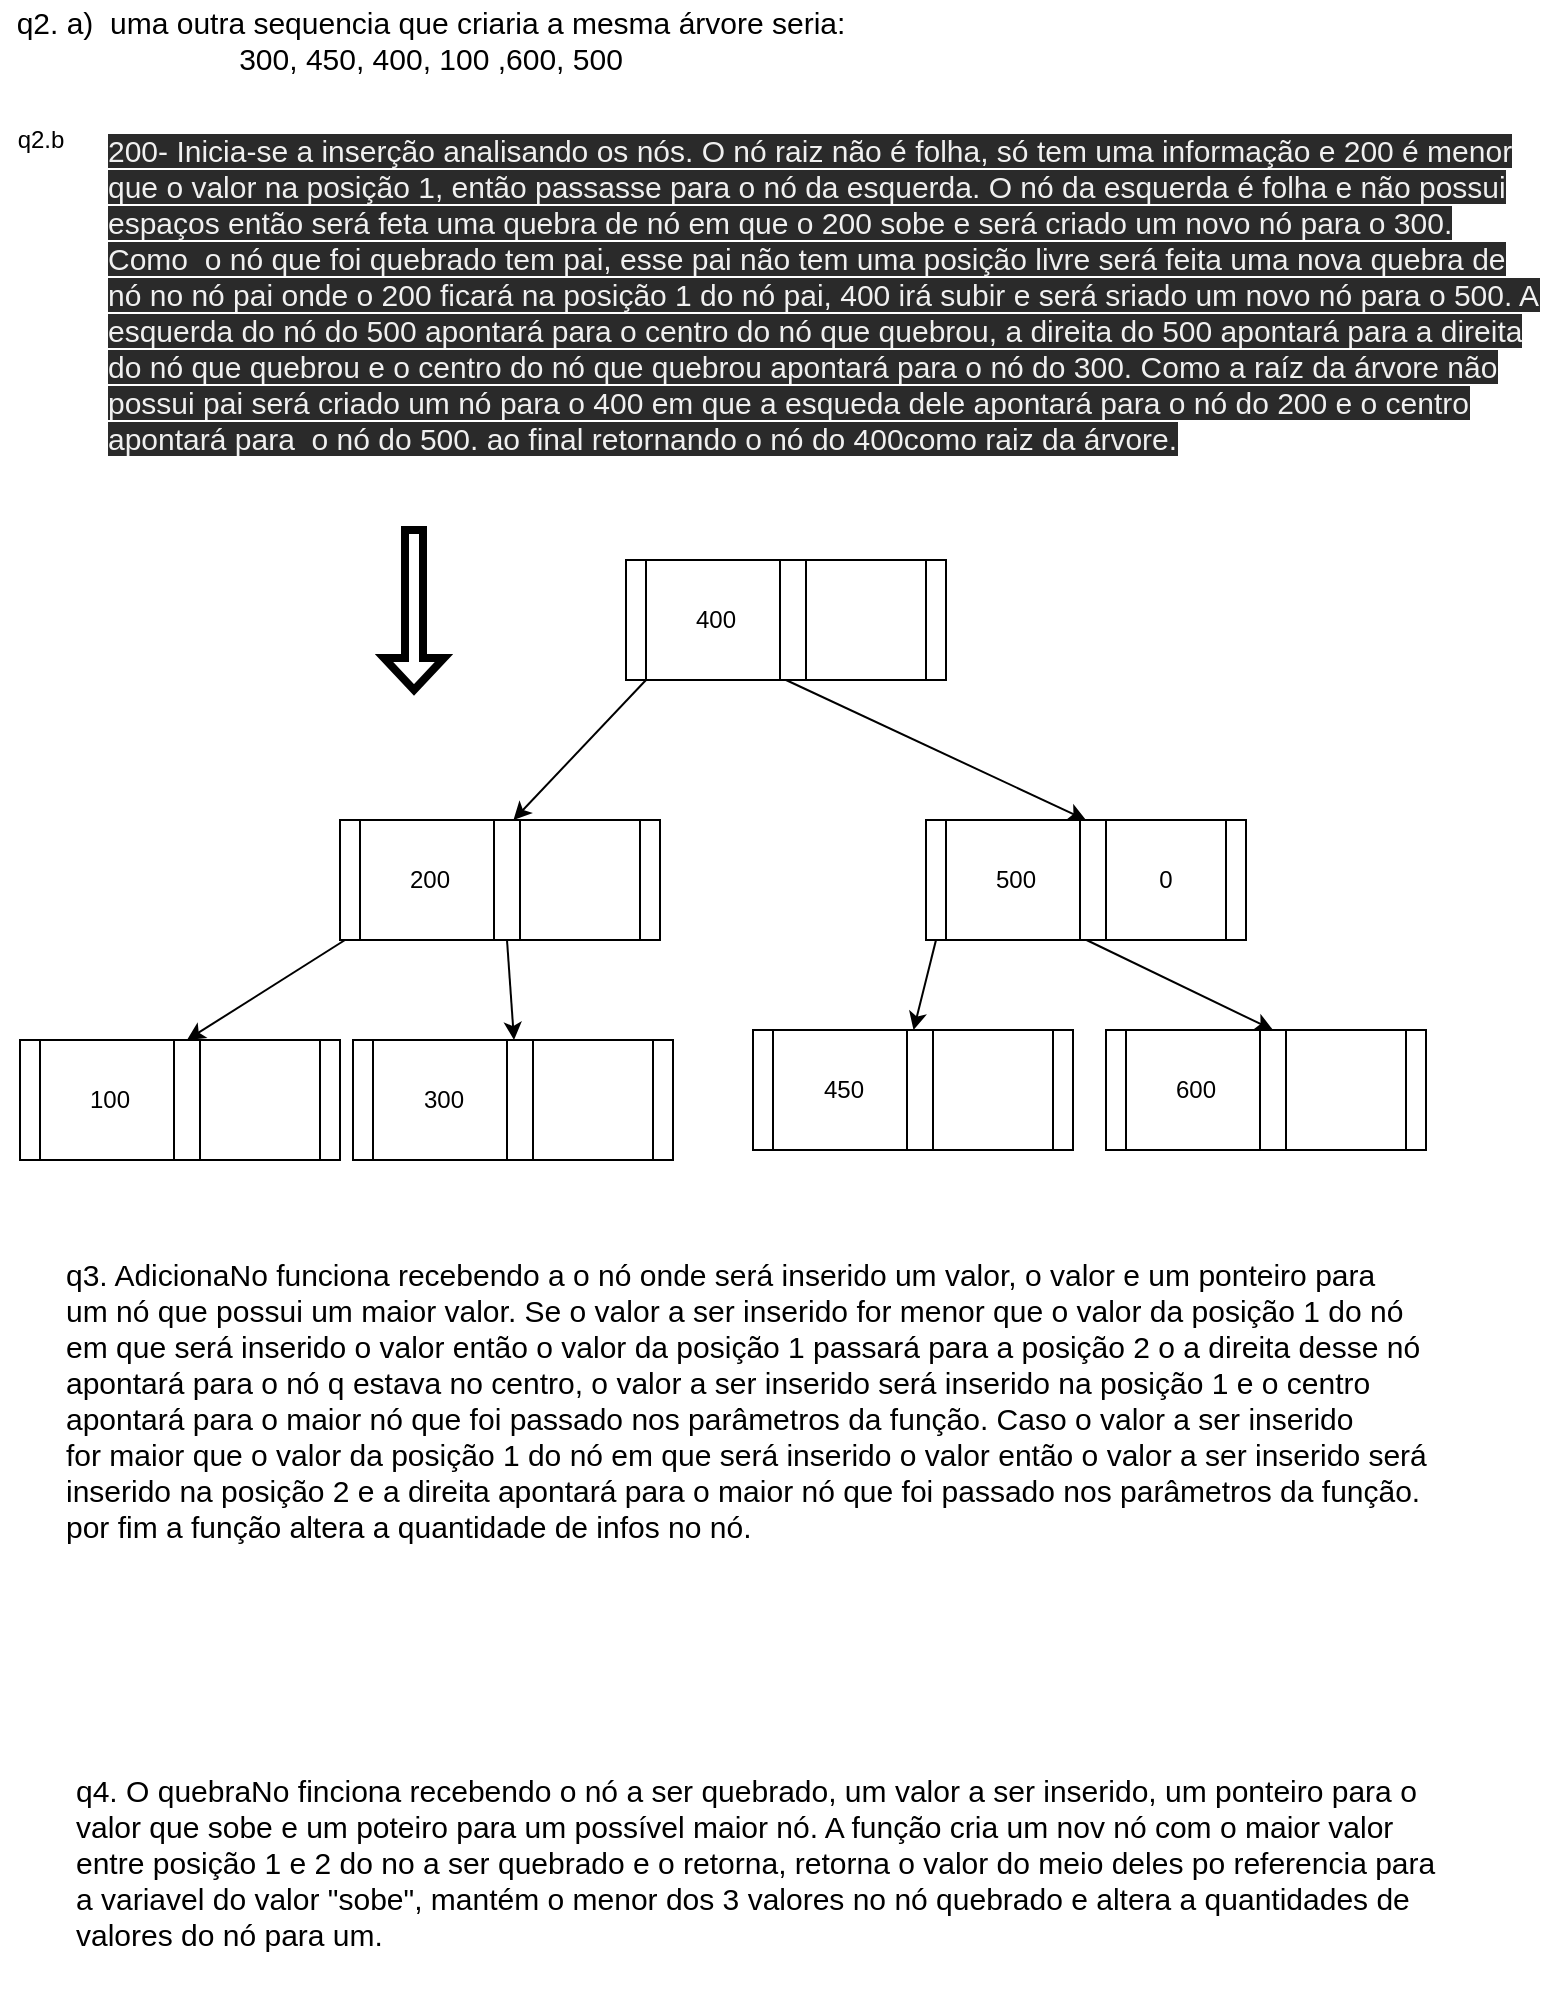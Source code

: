 <mxfile>
    <diagram id="c4PXNjdJ_EdufAUcBvCQ" name="Página-1">
        <mxGraphModel dx="233" dy="946" grid="1" gridSize="10" guides="1" tooltips="1" connect="1" arrows="1" fold="1" page="1" pageScale="1" pageWidth="827" pageHeight="1169" math="0" shadow="0">
            <root>
                <mxCell id="0"/>
                <mxCell id="1" parent="0"/>
                <mxCell id="2" value="" style="edgeStyle=none;html=1;" parent="1" source="3" target="5" edge="1">
                    <mxGeometry relative="1" as="geometry"/>
                </mxCell>
                <mxCell id="3" value="300" style="rounded=0;whiteSpace=wrap;html=1;" parent="1" vertex="1">
                    <mxGeometry x="1036.5" y="540" width="70" height="60" as="geometry"/>
                </mxCell>
                <mxCell id="4" value="" style="rounded=0;whiteSpace=wrap;html=1;" parent="1" vertex="1">
                    <mxGeometry x="1103.5" y="540" width="13" height="60" as="geometry"/>
                </mxCell>
                <mxCell id="5" value="" style="whiteSpace=wrap;html=1;rounded=0;" parent="1" vertex="1">
                    <mxGeometry x="1026.5" y="540" width="10" height="60" as="geometry"/>
                </mxCell>
                <mxCell id="6" value="" style="whiteSpace=wrap;html=1;" parent="1" vertex="1">
                    <mxGeometry x="1116.5" y="540" width="60" height="60" as="geometry"/>
                </mxCell>
                <mxCell id="7" value="" style="whiteSpace=wrap;html=1;" parent="1" vertex="1">
                    <mxGeometry x="1176.5" y="540" width="10" height="60" as="geometry"/>
                </mxCell>
                <mxCell id="8" value="" style="edgeStyle=none;html=1;" parent="1" source="9" target="12" edge="1">
                    <mxGeometry relative="1" as="geometry"/>
                </mxCell>
                <mxCell id="9" value="100" style="rounded=0;whiteSpace=wrap;html=1;" parent="1" vertex="1">
                    <mxGeometry x="870" y="540" width="70" height="60" as="geometry"/>
                </mxCell>
                <mxCell id="10" value="" style="edgeStyle=none;html=1;" parent="1" source="11" target="14" edge="1">
                    <mxGeometry relative="1" as="geometry"/>
                </mxCell>
                <mxCell id="11" value="" style="rounded=0;whiteSpace=wrap;html=1;" parent="1" vertex="1">
                    <mxGeometry x="937" y="540" width="13" height="60" as="geometry"/>
                </mxCell>
                <mxCell id="12" value="" style="whiteSpace=wrap;html=1;rounded=0;" parent="1" vertex="1">
                    <mxGeometry x="860" y="540" width="10" height="60" as="geometry"/>
                </mxCell>
                <mxCell id="13" value="" style="whiteSpace=wrap;html=1;" parent="1" vertex="1">
                    <mxGeometry x="950" y="540" width="60" height="60" as="geometry"/>
                </mxCell>
                <mxCell id="14" value="" style="whiteSpace=wrap;html=1;" parent="1" vertex="1">
                    <mxGeometry x="1010" y="540" width="10" height="60" as="geometry"/>
                </mxCell>
                <mxCell id="15" value="" style="edgeStyle=none;html=1;" parent="1" source="16" target="20" edge="1">
                    <mxGeometry relative="1" as="geometry"/>
                </mxCell>
                <mxCell id="16" value="200" style="rounded=0;whiteSpace=wrap;html=1;" parent="1" vertex="1">
                    <mxGeometry x="1030" y="430" width="70" height="60" as="geometry"/>
                </mxCell>
                <mxCell id="17" style="edgeStyle=none;html=1;exitX=0.5;exitY=1;exitDx=0;exitDy=0;entryX=0.5;entryY=0;entryDx=0;entryDy=0;" parent="1" source="18" edge="1">
                    <mxGeometry relative="1" as="geometry">
                        <mxPoint x="1107" y="540" as="targetPoint"/>
                    </mxGeometry>
                </mxCell>
                <mxCell id="18" value="" style="rounded=0;whiteSpace=wrap;html=1;" parent="1" vertex="1">
                    <mxGeometry x="1097" y="430" width="13" height="60" as="geometry"/>
                </mxCell>
                <mxCell id="19" style="edgeStyle=none;html=1;exitX=0.25;exitY=1;exitDx=0;exitDy=0;entryX=0.5;entryY=0;entryDx=0;entryDy=0;" parent="1" source="20" target="11" edge="1">
                    <mxGeometry relative="1" as="geometry"/>
                </mxCell>
                <mxCell id="20" value="" style="whiteSpace=wrap;html=1;rounded=0;" parent="1" vertex="1">
                    <mxGeometry x="1020" y="430" width="10" height="60" as="geometry"/>
                </mxCell>
                <mxCell id="21" value="" style="whiteSpace=wrap;html=1;" parent="1" vertex="1">
                    <mxGeometry x="1110" y="430" width="60" height="60" as="geometry"/>
                </mxCell>
                <mxCell id="22" value="" style="whiteSpace=wrap;html=1;" parent="1" vertex="1">
                    <mxGeometry x="1170" y="430" width="10" height="60" as="geometry"/>
                </mxCell>
                <mxCell id="23" value="" style="edgeStyle=none;html=1;" parent="1" source="24" target="28" edge="1">
                    <mxGeometry relative="1" as="geometry"/>
                </mxCell>
                <mxCell id="24" value="500" style="rounded=0;whiteSpace=wrap;html=1;" parent="1" vertex="1">
                    <mxGeometry x="1323" y="430" width="70" height="60" as="geometry"/>
                </mxCell>
                <mxCell id="25" style="edgeStyle=none;html=1;exitX=0.25;exitY=1;exitDx=0;exitDy=0;entryX=0.5;entryY=0;entryDx=0;entryDy=0;" parent="1" source="26" target="39" edge="1">
                    <mxGeometry relative="1" as="geometry"/>
                </mxCell>
                <mxCell id="26" value="" style="rounded=0;whiteSpace=wrap;html=1;" parent="1" vertex="1">
                    <mxGeometry x="1390" y="430" width="13" height="60" as="geometry"/>
                </mxCell>
                <mxCell id="27" style="edgeStyle=none;html=1;exitX=0.5;exitY=1;exitDx=0;exitDy=0;entryX=0.25;entryY=0;entryDx=0;entryDy=0;" parent="1" source="28" target="33" edge="1">
                    <mxGeometry relative="1" as="geometry"/>
                </mxCell>
                <mxCell id="28" value="" style="whiteSpace=wrap;html=1;rounded=0;" parent="1" vertex="1">
                    <mxGeometry x="1313" y="430" width="10" height="60" as="geometry"/>
                </mxCell>
                <mxCell id="29" value="0" style="whiteSpace=wrap;html=1;" parent="1" vertex="1">
                    <mxGeometry x="1403" y="430" width="60" height="60" as="geometry"/>
                </mxCell>
                <mxCell id="30" value="" style="whiteSpace=wrap;html=1;" parent="1" vertex="1">
                    <mxGeometry x="1463" y="430" width="10" height="60" as="geometry"/>
                </mxCell>
                <mxCell id="31" value="" style="edgeStyle=none;html=1;" parent="1" source="32" target="34" edge="1">
                    <mxGeometry relative="1" as="geometry"/>
                </mxCell>
                <mxCell id="32" value="450" style="rounded=0;whiteSpace=wrap;html=1;" parent="1" vertex="1">
                    <mxGeometry x="1236.5" y="535" width="70" height="60" as="geometry"/>
                </mxCell>
                <mxCell id="33" value="" style="rounded=0;whiteSpace=wrap;html=1;" parent="1" vertex="1">
                    <mxGeometry x="1303.5" y="535" width="13" height="60" as="geometry"/>
                </mxCell>
                <mxCell id="34" value="" style="whiteSpace=wrap;html=1;rounded=0;" parent="1" vertex="1">
                    <mxGeometry x="1226.5" y="535" width="10" height="60" as="geometry"/>
                </mxCell>
                <mxCell id="35" value="" style="whiteSpace=wrap;html=1;" parent="1" vertex="1">
                    <mxGeometry x="1316.5" y="535" width="60" height="60" as="geometry"/>
                </mxCell>
                <mxCell id="36" value="" style="whiteSpace=wrap;html=1;" parent="1" vertex="1">
                    <mxGeometry x="1376.5" y="535" width="10" height="60" as="geometry"/>
                </mxCell>
                <mxCell id="37" value="" style="edgeStyle=none;html=1;" parent="1" source="38" target="40" edge="1">
                    <mxGeometry relative="1" as="geometry"/>
                </mxCell>
                <mxCell id="38" value="600" style="rounded=0;whiteSpace=wrap;html=1;" parent="1" vertex="1">
                    <mxGeometry x="1413" y="535" width="70" height="60" as="geometry"/>
                </mxCell>
                <mxCell id="39" value="" style="rounded=0;whiteSpace=wrap;html=1;" parent="1" vertex="1">
                    <mxGeometry x="1480" y="535" width="13" height="60" as="geometry"/>
                </mxCell>
                <mxCell id="40" value="" style="whiteSpace=wrap;html=1;rounded=0;" parent="1" vertex="1">
                    <mxGeometry x="1403" y="535" width="10" height="60" as="geometry"/>
                </mxCell>
                <mxCell id="41" value="" style="whiteSpace=wrap;html=1;" parent="1" vertex="1">
                    <mxGeometry x="1493" y="535" width="60" height="60" as="geometry"/>
                </mxCell>
                <mxCell id="42" value="" style="whiteSpace=wrap;html=1;" parent="1" vertex="1">
                    <mxGeometry x="1553" y="535" width="10" height="60" as="geometry"/>
                </mxCell>
                <mxCell id="43" value="" style="edgeStyle=none;html=1;" parent="1" source="46" target="48" edge="1">
                    <mxGeometry relative="1" as="geometry"/>
                </mxCell>
                <mxCell id="44" style="edgeStyle=none;html=1;exitX=0;exitY=1;exitDx=0;exitDy=0;entryX=0.75;entryY=0;entryDx=0;entryDy=0;" parent="1" source="46" target="18" edge="1">
                    <mxGeometry relative="1" as="geometry"/>
                </mxCell>
                <mxCell id="45" style="edgeStyle=none;html=1;exitX=1;exitY=1;exitDx=0;exitDy=0;entryX=1;entryY=0;entryDx=0;entryDy=0;" parent="1" source="46" target="24" edge="1">
                    <mxGeometry relative="1" as="geometry"/>
                </mxCell>
                <mxCell id="46" value="400" style="rounded=0;whiteSpace=wrap;html=1;" parent="1" vertex="1">
                    <mxGeometry x="1173" y="300" width="70" height="60" as="geometry"/>
                </mxCell>
                <mxCell id="47" value="" style="rounded=0;whiteSpace=wrap;html=1;" parent="1" vertex="1">
                    <mxGeometry x="1240" y="300" width="13" height="60" as="geometry"/>
                </mxCell>
                <mxCell id="48" value="" style="whiteSpace=wrap;html=1;rounded=0;" parent="1" vertex="1">
                    <mxGeometry x="1163" y="300" width="10" height="60" as="geometry"/>
                </mxCell>
                <mxCell id="49" value="" style="whiteSpace=wrap;html=1;" parent="1" vertex="1">
                    <mxGeometry x="1253" y="300" width="60" height="60" as="geometry"/>
                </mxCell>
                <mxCell id="50" value="" style="whiteSpace=wrap;html=1;" parent="1" vertex="1">
                    <mxGeometry x="1313" y="300" width="10" height="60" as="geometry"/>
                </mxCell>
                <mxCell id="51" value="q2.b" style="text;html=1;align=center;verticalAlign=middle;resizable=0;points=[];autosize=1;strokeColor=none;fillColor=none;" parent="1" vertex="1">
                    <mxGeometry x="850" y="80" width="40" height="20" as="geometry"/>
                </mxCell>
                <mxCell id="52" value="&lt;font style=&quot;font-size: 15px&quot;&gt;q2. a)&amp;nbsp; uma outra sequencia que criaria a mesma árvore seria: &lt;br&gt;300, 450, 400, 100 ,600, 500&lt;/font&gt;" style="text;html=1;align=center;verticalAlign=middle;resizable=0;points=[];autosize=1;strokeColor=none;fillColor=none;" parent="1" vertex="1">
                    <mxGeometry x="850" y="20" width="430" height="40" as="geometry"/>
                </mxCell>
                <mxCell id="54" value="&lt;span style=&quot;color: rgb(240 , 240 , 240) ; font-style: normal ; font-weight: 400 ; letter-spacing: normal ; text-indent: 0px ; text-transform: none ; word-spacing: 0px ; font-family: &amp;#34;helvetica&amp;#34; ; font-size: 15px ; text-align: center ; background-color: rgb(42 , 42 , 42) ; display: inline ; float: none&quot;&gt;200- Inicia-se a inserção analisando os nós. O nó raiz não é folha, só tem&amp;nbsp;&lt;/span&gt;&lt;span style=&quot;color: rgb(240 , 240 , 240) ; font-style: normal ; font-weight: 400 ; letter-spacing: normal ; text-indent: 0px ; text-transform: none ; word-spacing: 0px ; font-family: &amp;#34;helvetica&amp;#34; ; font-size: 15px ; text-align: center ; background-color: rgb(42 , 42 , 42) ; display: inline ; float: none&quot;&gt;uma informação e 200 é menor que o valor na posição 1, então passasse para&amp;nbsp;&lt;/span&gt;&lt;span style=&quot;color: rgb(240 , 240 , 240) ; font-style: normal ; font-weight: 400 ; letter-spacing: normal ; text-indent: 0px ; text-transform: none ; word-spacing: 0px ; font-family: &amp;#34;helvetica&amp;#34; ; font-size: 15px ; text-align: center ; background-color: rgb(42 , 42 , 42) ; display: inline ; float: none&quot;&gt;o nó da esquerda. O nó da esquerda é folha e não possui espaços então será feta uma quebra de nó em que o 200 sobe e será criado um novo nó para o 300. Como&amp;nbsp; o nó que foi quebrado tem pai, esse pai não tem uma posição livre será feita uma nova quebra de nó no nó pai onde o 200 ficará na posição 1 do nó pai, 400 irá subir e será sriado um novo nó para o 500. A esquerda do nó do 500 apontará para o centro do nó que quebrou, a direita do 500 apontará para a direita do nó que quebrou e o centro do nó que quebrou apontará para o nó do 300.&amp;nbsp;&lt;span style=&quot;font-family: &amp;#34;helvetica&amp;#34;&quot;&gt;Como a raíz da árvore não possui pai será criado um nó para o 400 em&amp;nbsp;&lt;/span&gt;&lt;span style=&quot;font-family: &amp;#34;helvetica&amp;#34;&quot;&gt;que a esqueda dele apontará para o nó do 200 e o centro apontará para&amp;nbsp;&amp;nbsp;&lt;/span&gt;&lt;span style=&quot;font-family: &amp;#34;helvetica&amp;#34;&quot;&gt;o nó do 500. ao final retornando o nó do 400como raiz da árvore&lt;/span&gt;.&lt;/span&gt;" style="text;whiteSpace=wrap;html=1;" parent="1" vertex="1">
                    <mxGeometry x="902" y="80" width="719" height="180" as="geometry"/>
                </mxCell>
                <mxCell id="55" value="&lt;div&gt;&lt;span style=&quot;font-size: 15px&quot;&gt;q3. AdicionaNo funciona recebendo a o nó onde será inserido um valor, o valor e um ponteiro para&lt;/span&gt;&lt;/div&gt;&lt;font style=&quot;font-size: 15px&quot;&gt;&lt;div&gt;&lt;span&gt;um nó que possui um maior valor. Se o valor a ser inserido for menor que o valor da posição 1 do nó&lt;/span&gt;&lt;/div&gt;&lt;div&gt;&lt;span&gt;em que será inserido o valor então o valor da posição 1 passará para a posição 2 o a direita desse nó&lt;/span&gt;&lt;/div&gt;&lt;div&gt;&lt;span&gt;apontará para o nó q estava no centro, o valor a ser inserido será inserido na posição 1 e o centro&lt;/span&gt;&lt;/div&gt;&lt;div&gt;&lt;span&gt;apontará para o maior nó que foi passado nos parâmetros da função. Caso o valor a ser inserido&lt;/span&gt;&lt;/div&gt;&lt;div&gt;&lt;span&gt;for maior que o valor da posição 1 do nó em que será inserido o valor então&amp;nbsp;o valor a ser inserido será&lt;/span&gt;&lt;/div&gt;&lt;div&gt;&lt;span&gt;inserido na posição 2 e a direita apontará para o maior nó que foi passado nos parâmetros da função.&lt;/span&gt;&lt;/div&gt;&lt;div&gt;&lt;span&gt;por fim a função altera a quantidade de infos no nó.&lt;/span&gt;&lt;/div&gt;&lt;/font&gt;" style="text;html=1;align=left;verticalAlign=middle;resizable=0;points=[];autosize=1;strokeColor=none;fillColor=none;" vertex="1" parent="1">
                    <mxGeometry x="881" y="660" width="700" height="120" as="geometry"/>
                </mxCell>
                <mxCell id="56" value="&lt;div&gt;&lt;span&gt;&lt;font face=&quot;helvetica&quot;&gt;q4. O quebraNo finciona recebendo o nó a ser quebrado, um valor a ser inserido, um ponteiro para o valor que sobe e um poteiro para um possível maior nó. A função cria um nov nó com o maior valor entre posição 1 e 2 do no a ser quebrado e o retorna, retorna o valor do meio deles po referencia para a variavel do valor &quot;sobe&quot;, mantém o menor dos 3 valores no nó quebrado e altera a quantidades de valores do nó para um.&lt;/font&gt;&lt;/span&gt;&lt;/div&gt;" style="text;whiteSpace=wrap;html=1;fontSize=15;align=left;" vertex="1" parent="1">
                    <mxGeometry x="886" y="900" width="690" height="120" as="geometry"/>
                </mxCell>
                <mxCell id="57" value="" style="shape=singleArrow;direction=west;whiteSpace=wrap;html=1;fontSize=15;strokeWidth=4;rotation=-90;" vertex="1" parent="1">
                    <mxGeometry x="1017" y="310" width="80" height="30" as="geometry"/>
                </mxCell>
            </root>
        </mxGraphModel>
    </diagram>
</mxfile>